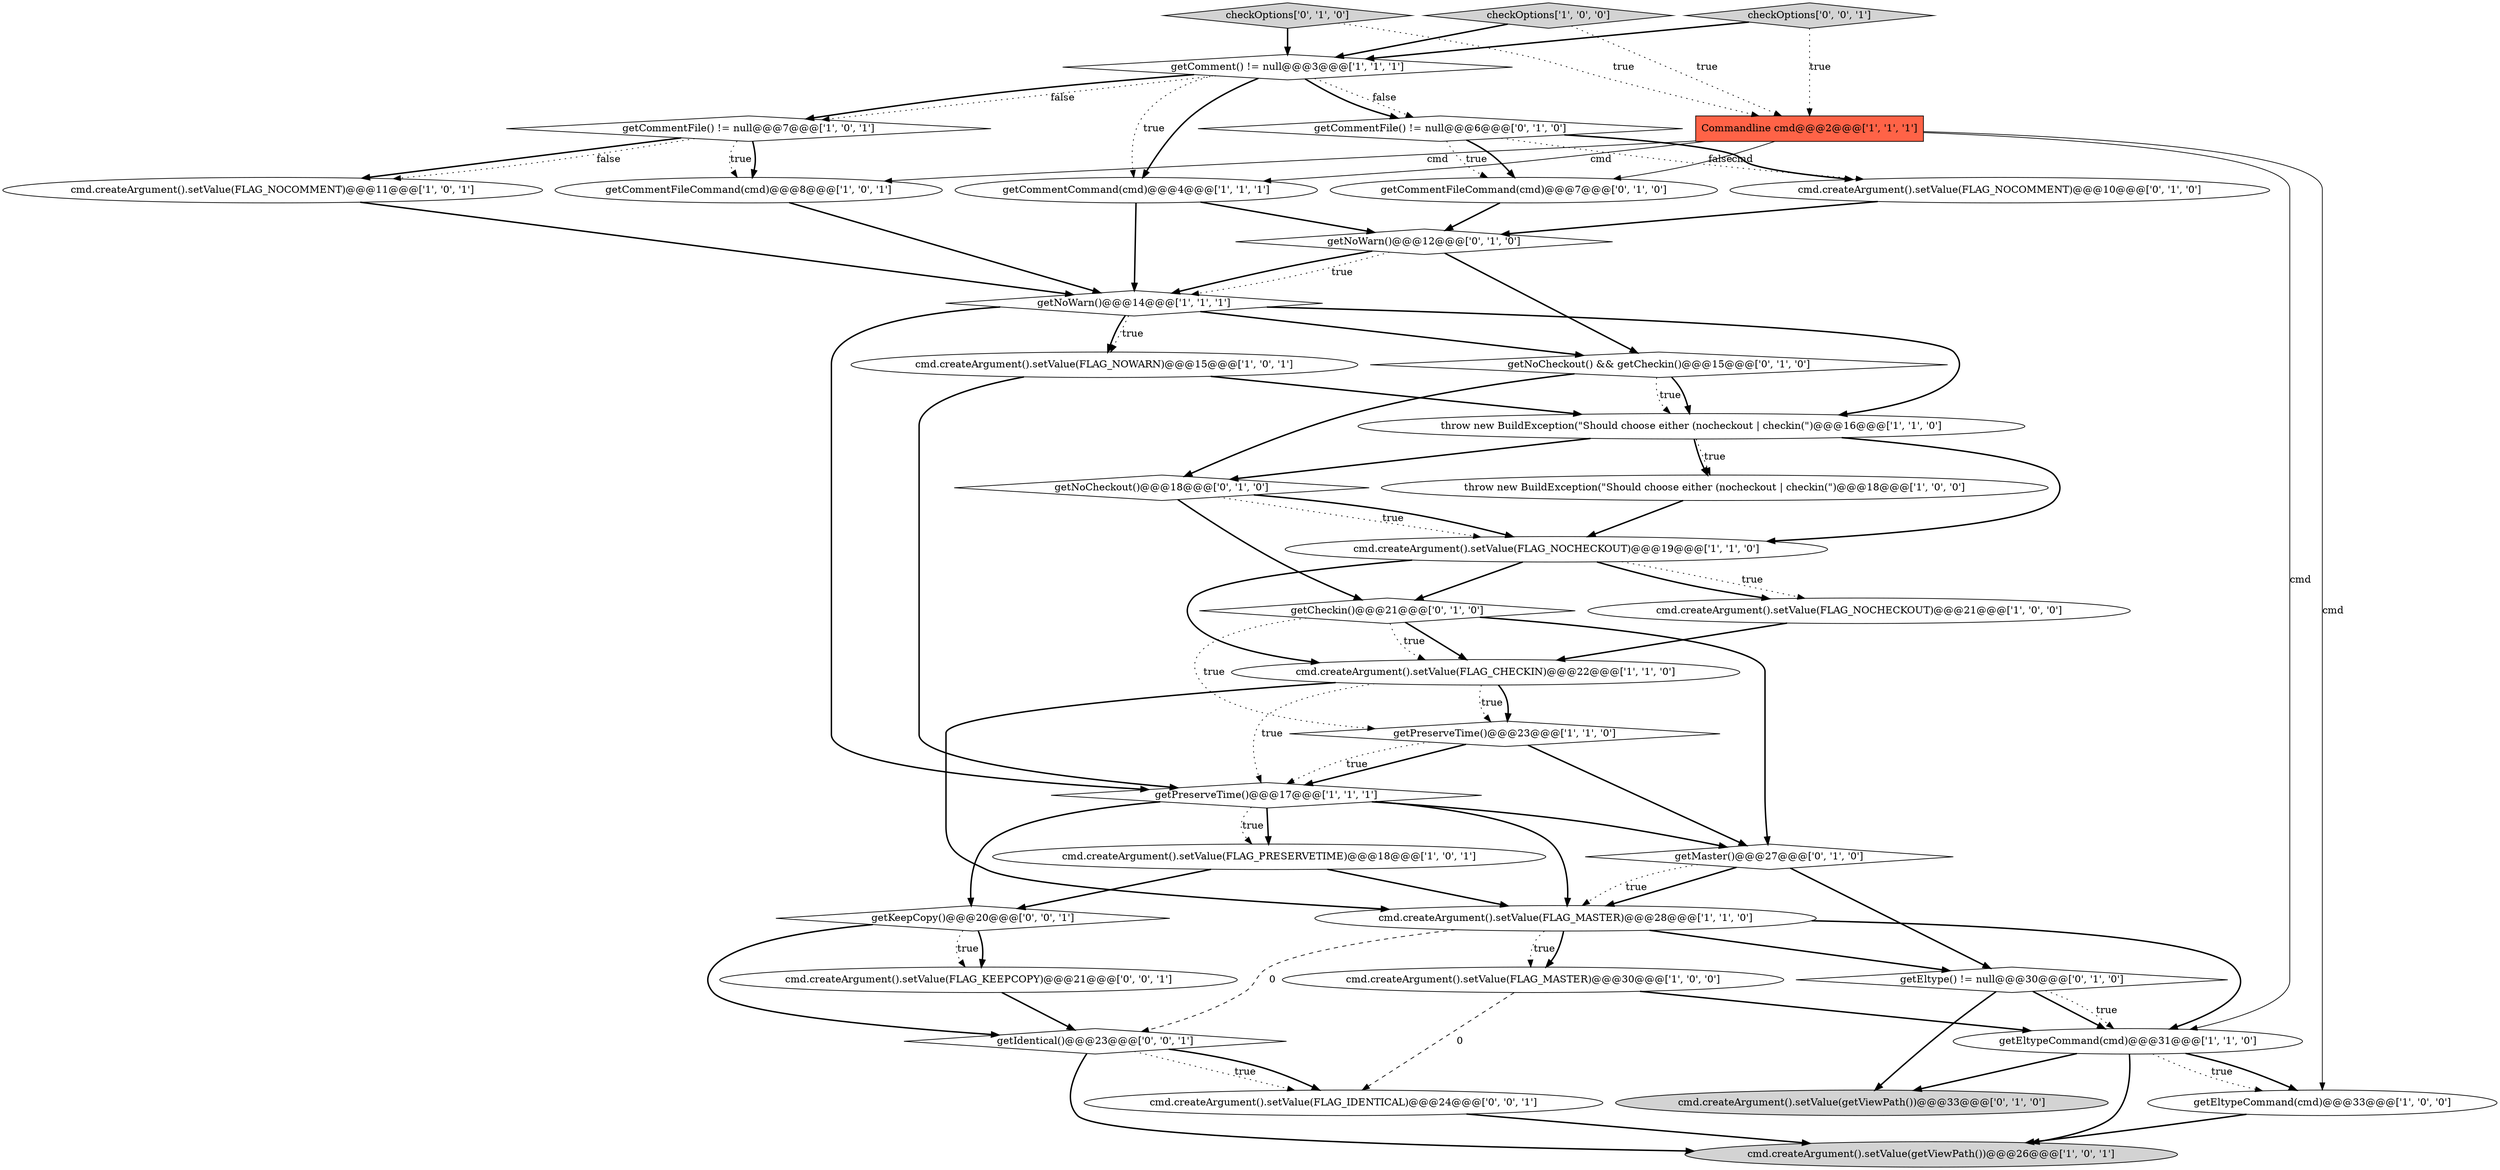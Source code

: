 digraph {
35 [style = filled, label = "cmd.createArgument().setValue(FLAG_KEEPCOPY)@@@21@@@['0', '0', '1']", fillcolor = white, shape = ellipse image = "AAA0AAABBB3BBB"];
26 [style = filled, label = "getCommentFile() != null@@@6@@@['0', '1', '0']", fillcolor = white, shape = diamond image = "AAA1AAABBB2BBB"];
27 [style = filled, label = "getCommentFileCommand(cmd)@@@7@@@['0', '1', '0']", fillcolor = white, shape = ellipse image = "AAA0AAABBB2BBB"];
32 [style = filled, label = "getEltype() != null@@@30@@@['0', '1', '0']", fillcolor = white, shape = diamond image = "AAA0AAABBB2BBB"];
34 [style = filled, label = "checkOptions['0', '0', '1']", fillcolor = lightgray, shape = diamond image = "AAA0AAABBB3BBB"];
24 [style = filled, label = "checkOptions['0', '1', '0']", fillcolor = lightgray, shape = diamond image = "AAA0AAABBB2BBB"];
31 [style = filled, label = "cmd.createArgument().setValue(FLAG_NOCOMMENT)@@@10@@@['0', '1', '0']", fillcolor = white, shape = ellipse image = "AAA0AAABBB2BBB"];
0 [style = filled, label = "getEltypeCommand(cmd)@@@31@@@['1', '1', '0']", fillcolor = white, shape = ellipse image = "AAA0AAABBB1BBB"];
18 [style = filled, label = "cmd.createArgument().setValue(FLAG_MASTER)@@@28@@@['1', '1', '0']", fillcolor = white, shape = ellipse image = "AAA0AAABBB1BBB"];
14 [style = filled, label = "Commandline cmd@@@2@@@['1', '1', '1']", fillcolor = tomato, shape = box image = "AAA0AAABBB1BBB"];
36 [style = filled, label = "cmd.createArgument().setValue(FLAG_IDENTICAL)@@@24@@@['0', '0', '1']", fillcolor = white, shape = ellipse image = "AAA0AAABBB3BBB"];
8 [style = filled, label = "getEltypeCommand(cmd)@@@33@@@['1', '0', '0']", fillcolor = white, shape = ellipse image = "AAA0AAABBB1BBB"];
33 [style = filled, label = "getIdentical()@@@23@@@['0', '0', '1']", fillcolor = white, shape = diamond image = "AAA0AAABBB3BBB"];
4 [style = filled, label = "throw new BuildException(\"Should choose either (nocheckout | checkin(\")@@@18@@@['1', '0', '0']", fillcolor = white, shape = ellipse image = "AAA0AAABBB1BBB"];
5 [style = filled, label = "cmd.createArgument().setValue(FLAG_MASTER)@@@30@@@['1', '0', '0']", fillcolor = white, shape = ellipse image = "AAA0AAABBB1BBB"];
11 [style = filled, label = "cmd.createArgument().setValue(FLAG_NOCHECKOUT)@@@21@@@['1', '0', '0']", fillcolor = white, shape = ellipse image = "AAA0AAABBB1BBB"];
23 [style = filled, label = "getNoCheckout()@@@18@@@['0', '1', '0']", fillcolor = white, shape = diamond image = "AAA0AAABBB2BBB"];
9 [style = filled, label = "getNoWarn()@@@14@@@['1', '1', '1']", fillcolor = white, shape = diamond image = "AAA0AAABBB1BBB"];
2 [style = filled, label = "getPreserveTime()@@@17@@@['1', '1', '1']", fillcolor = white, shape = diamond image = "AAA0AAABBB1BBB"];
30 [style = filled, label = "getNoCheckout() && getCheckin()@@@15@@@['0', '1', '0']", fillcolor = white, shape = diamond image = "AAA0AAABBB2BBB"];
17 [style = filled, label = "cmd.createArgument().setValue(FLAG_PRESERVETIME)@@@18@@@['1', '0', '1']", fillcolor = white, shape = ellipse image = "AAA0AAABBB1BBB"];
20 [style = filled, label = "getComment() != null@@@3@@@['1', '1', '1']", fillcolor = white, shape = diamond image = "AAA0AAABBB1BBB"];
1 [style = filled, label = "getCommentFile() != null@@@7@@@['1', '0', '1']", fillcolor = white, shape = diamond image = "AAA0AAABBB1BBB"];
19 [style = filled, label = "checkOptions['1', '0', '0']", fillcolor = lightgray, shape = diamond image = "AAA0AAABBB1BBB"];
15 [style = filled, label = "throw new BuildException(\"Should choose either (nocheckout | checkin(\")@@@16@@@['1', '1', '0']", fillcolor = white, shape = ellipse image = "AAA0AAABBB1BBB"];
25 [style = filled, label = "getNoWarn()@@@12@@@['0', '1', '0']", fillcolor = white, shape = diamond image = "AAA0AAABBB2BBB"];
7 [style = filled, label = "cmd.createArgument().setValue(FLAG_CHECKIN)@@@22@@@['1', '1', '0']", fillcolor = white, shape = ellipse image = "AAA0AAABBB1BBB"];
16 [style = filled, label = "cmd.createArgument().setValue(getViewPath())@@@26@@@['1', '0', '1']", fillcolor = lightgray, shape = ellipse image = "AAA0AAABBB1BBB"];
28 [style = filled, label = "getMaster()@@@27@@@['0', '1', '0']", fillcolor = white, shape = diamond image = "AAA0AAABBB2BBB"];
37 [style = filled, label = "getKeepCopy()@@@20@@@['0', '0', '1']", fillcolor = white, shape = diamond image = "AAA0AAABBB3BBB"];
3 [style = filled, label = "cmd.createArgument().setValue(FLAG_NOCOMMENT)@@@11@@@['1', '0', '1']", fillcolor = white, shape = ellipse image = "AAA0AAABBB1BBB"];
29 [style = filled, label = "getCheckin()@@@21@@@['0', '1', '0']", fillcolor = white, shape = diamond image = "AAA0AAABBB2BBB"];
12 [style = filled, label = "getPreserveTime()@@@23@@@['1', '1', '0']", fillcolor = white, shape = diamond image = "AAA0AAABBB1BBB"];
10 [style = filled, label = "getCommentFileCommand(cmd)@@@8@@@['1', '0', '1']", fillcolor = white, shape = ellipse image = "AAA0AAABBB1BBB"];
22 [style = filled, label = "cmd.createArgument().setValue(getViewPath())@@@33@@@['0', '1', '0']", fillcolor = lightgray, shape = ellipse image = "AAA0AAABBB2BBB"];
6 [style = filled, label = "cmd.createArgument().setValue(FLAG_NOWARN)@@@15@@@['1', '0', '1']", fillcolor = white, shape = ellipse image = "AAA0AAABBB1BBB"];
21 [style = filled, label = "cmd.createArgument().setValue(FLAG_NOCHECKOUT)@@@19@@@['1', '1', '0']", fillcolor = white, shape = ellipse image = "AAA0AAABBB1BBB"];
13 [style = filled, label = "getCommentCommand(cmd)@@@4@@@['1', '1', '1']", fillcolor = white, shape = ellipse image = "AAA0AAABBB1BBB"];
35->33 [style = bold, label=""];
12->28 [style = bold, label=""];
25->9 [style = dotted, label="true"];
37->35 [style = bold, label=""];
13->25 [style = bold, label=""];
37->33 [style = bold, label=""];
0->8 [style = bold, label=""];
26->31 [style = dotted, label="false"];
9->30 [style = bold, label=""];
34->20 [style = bold, label=""];
9->6 [style = dotted, label="true"];
20->1 [style = bold, label=""];
2->17 [style = bold, label=""];
6->2 [style = bold, label=""];
29->12 [style = dotted, label="true"];
23->21 [style = dotted, label="true"];
3->9 [style = bold, label=""];
28->18 [style = bold, label=""];
18->33 [style = dashed, label="0"];
32->0 [style = bold, label=""];
21->11 [style = dotted, label="true"];
13->9 [style = bold, label=""];
4->21 [style = bold, label=""];
23->29 [style = bold, label=""];
8->16 [style = bold, label=""];
14->8 [style = solid, label="cmd"];
36->16 [style = bold, label=""];
1->10 [style = bold, label=""];
27->25 [style = bold, label=""];
6->15 [style = bold, label=""];
14->13 [style = solid, label="cmd"];
0->22 [style = bold, label=""];
28->32 [style = bold, label=""];
20->26 [style = dotted, label="false"];
15->23 [style = bold, label=""];
34->14 [style = dotted, label="true"];
15->21 [style = bold, label=""];
2->28 [style = bold, label=""];
15->4 [style = dotted, label="true"];
18->32 [style = bold, label=""];
23->21 [style = bold, label=""];
14->27 [style = solid, label="cmd"];
7->12 [style = bold, label=""];
30->23 [style = bold, label=""];
29->7 [style = bold, label=""];
25->9 [style = bold, label=""];
33->36 [style = dotted, label="true"];
37->35 [style = dotted, label="true"];
31->25 [style = bold, label=""];
7->2 [style = dotted, label="true"];
21->11 [style = bold, label=""];
24->14 [style = dotted, label="true"];
24->20 [style = bold, label=""];
7->18 [style = bold, label=""];
12->2 [style = bold, label=""];
15->4 [style = bold, label=""];
9->15 [style = bold, label=""];
12->2 [style = dotted, label="true"];
32->0 [style = dotted, label="true"];
9->6 [style = bold, label=""];
20->13 [style = bold, label=""];
17->37 [style = bold, label=""];
29->7 [style = dotted, label="true"];
30->15 [style = dotted, label="true"];
21->7 [style = bold, label=""];
20->13 [style = dotted, label="true"];
32->22 [style = bold, label=""];
14->0 [style = solid, label="cmd"];
5->36 [style = dashed, label="0"];
1->10 [style = dotted, label="true"];
14->10 [style = solid, label="cmd"];
2->17 [style = dotted, label="true"];
0->8 [style = dotted, label="true"];
30->15 [style = bold, label=""];
18->5 [style = dotted, label="true"];
10->9 [style = bold, label=""];
17->18 [style = bold, label=""];
19->20 [style = bold, label=""];
7->12 [style = dotted, label="true"];
26->31 [style = bold, label=""];
18->5 [style = bold, label=""];
29->28 [style = bold, label=""];
9->2 [style = bold, label=""];
19->14 [style = dotted, label="true"];
26->27 [style = bold, label=""];
21->29 [style = bold, label=""];
33->16 [style = bold, label=""];
11->7 [style = bold, label=""];
2->37 [style = bold, label=""];
5->0 [style = bold, label=""];
1->3 [style = bold, label=""];
2->18 [style = bold, label=""];
20->1 [style = dotted, label="false"];
26->27 [style = dotted, label="true"];
1->3 [style = dotted, label="false"];
28->18 [style = dotted, label="true"];
20->26 [style = bold, label=""];
25->30 [style = bold, label=""];
33->36 [style = bold, label=""];
18->0 [style = bold, label=""];
0->16 [style = bold, label=""];
}
